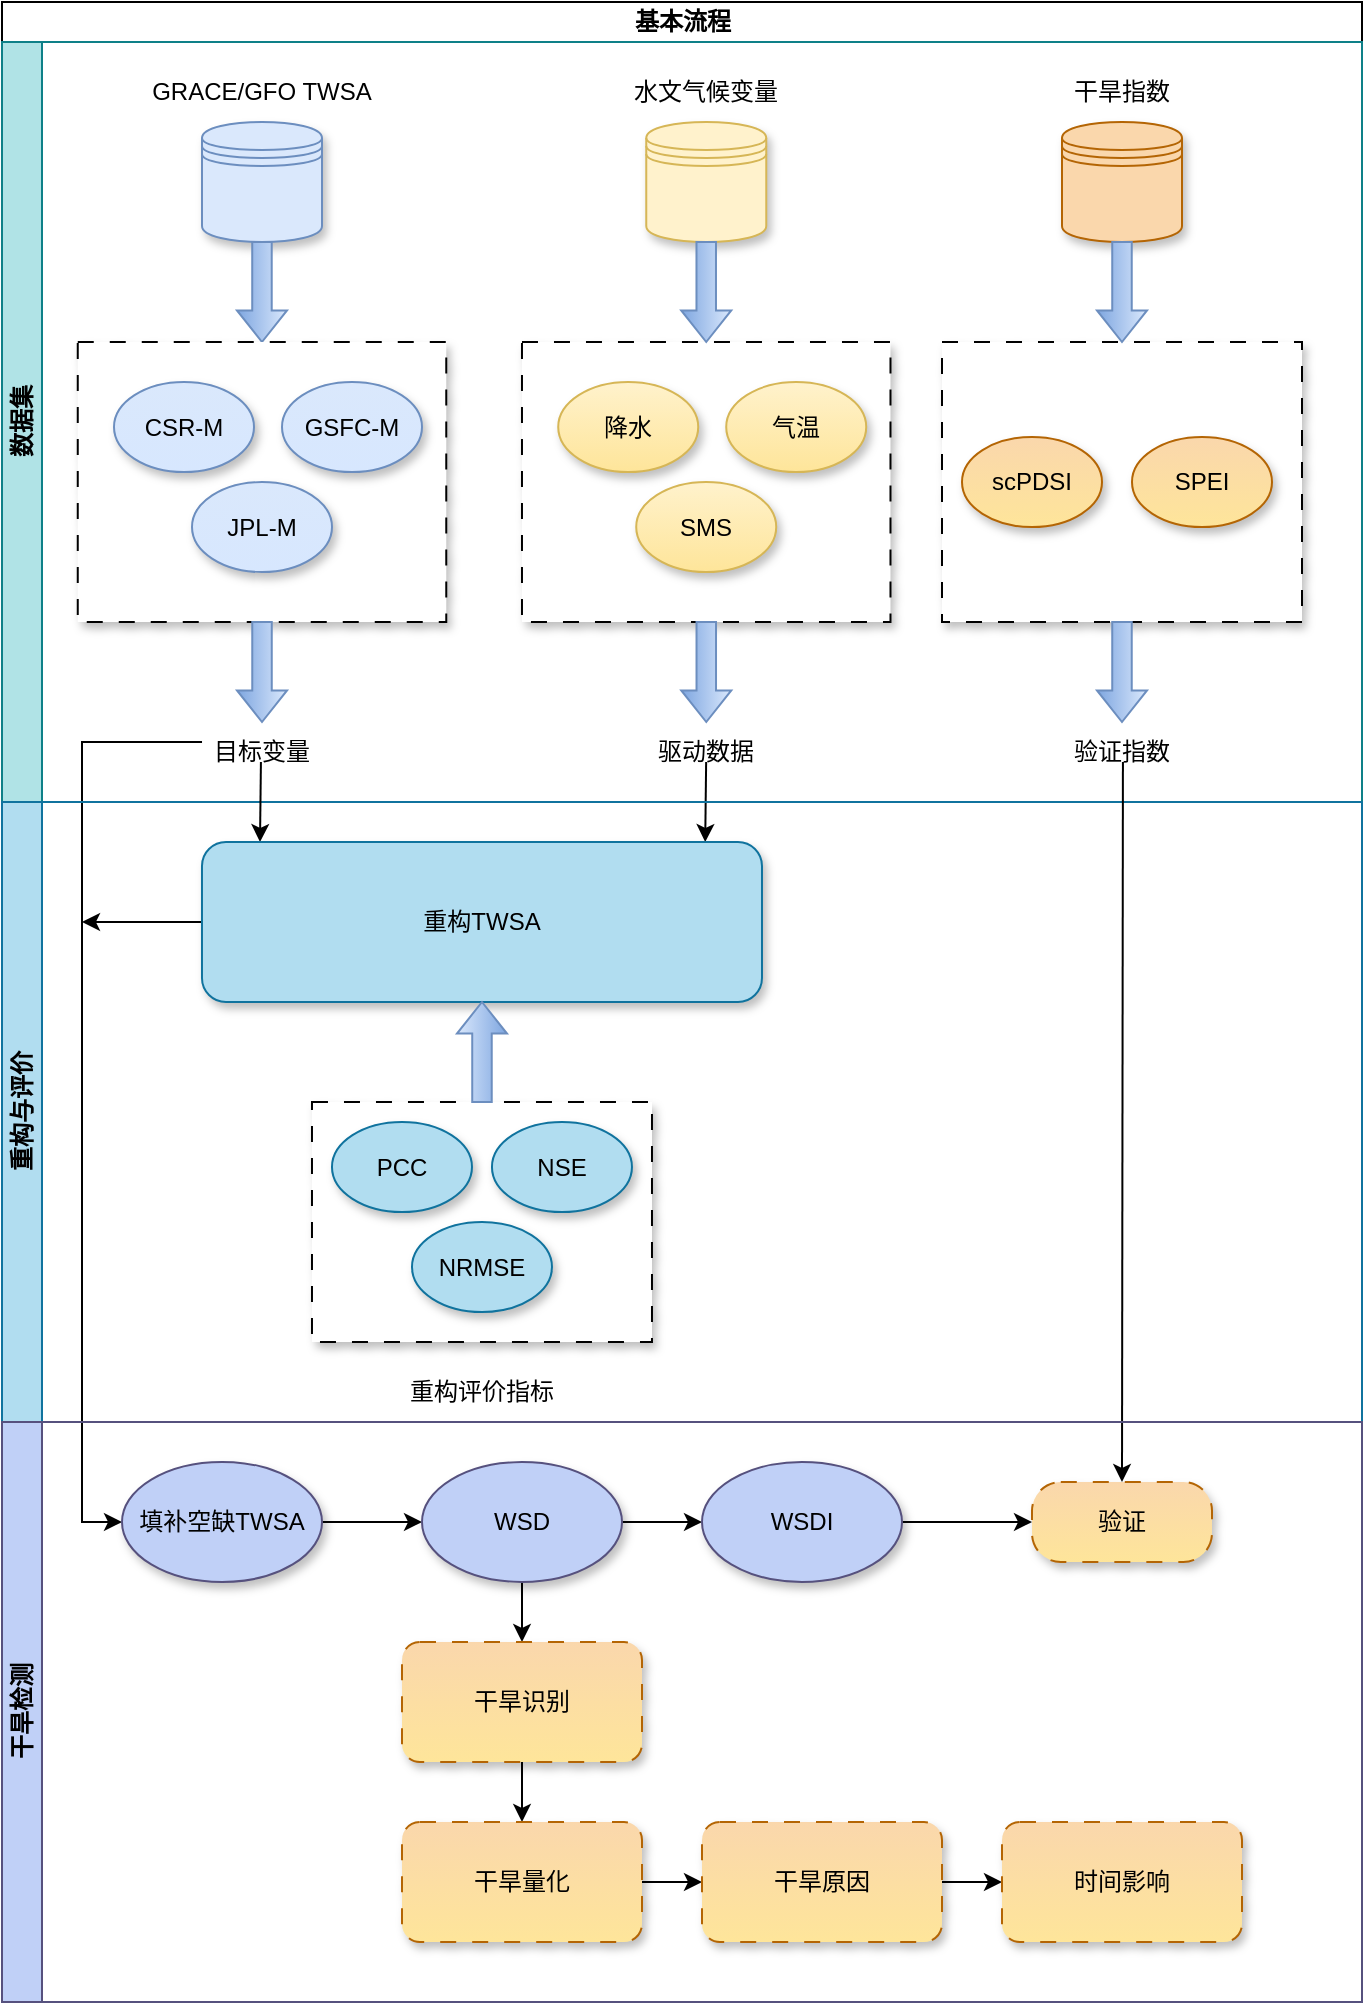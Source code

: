 <mxfile version="24.4.4" type="github">
  <diagram name="第 1 页" id="4D73sQxTLWBu-hPYvA0C">
    <mxGraphModel dx="1135" dy="739" grid="1" gridSize="10" guides="1" tooltips="1" connect="1" arrows="1" fold="1" page="1" pageScale="1" pageWidth="827" pageHeight="1169" math="0" shadow="0">
      <root>
        <mxCell id="0" />
        <mxCell id="1" parent="0" />
        <mxCell id="Z6pAk5ewVCMAX08WyuHA-3" value="基本流程" style="swimlane;childLayout=stackLayout;resizeParent=1;resizeParentMax=0;horizontal=1;startSize=20;horizontalStack=0;html=1;" parent="1" vertex="1">
          <mxGeometry x="40" y="20" width="680" height="1000" as="geometry">
            <mxRectangle x="114" y="80" width="70" height="30" as="alternateBounds" />
          </mxGeometry>
        </mxCell>
        <mxCell id="Z6pAk5ewVCMAX08WyuHA-4" value="数据集" style="swimlane;startSize=20;horizontal=0;html=1;swimlaneFillColor=none;fillColor=#b0e3e6;strokeColor=#0e8088;" parent="Z6pAk5ewVCMAX08WyuHA-3" vertex="1">
          <mxGeometry y="20" width="680" height="380" as="geometry">
            <mxRectangle y="20" width="580" height="30" as="alternateBounds" />
          </mxGeometry>
        </mxCell>
        <mxCell id="Z6pAk5ewVCMAX08WyuHA-7" value="" style="shape=datastore;whiteSpace=wrap;html=1;fillColor=#dae8fc;strokeColor=#6c8ebf;shadow=1;" parent="Z6pAk5ewVCMAX08WyuHA-4" vertex="1">
          <mxGeometry x="100" y="40" width="60" height="60" as="geometry" />
        </mxCell>
        <mxCell id="Z6pAk5ewVCMAX08WyuHA-8" value="GRACE/GFO TWSA" style="text;html=1;align=center;verticalAlign=middle;whiteSpace=wrap;rounded=0;" parent="Z6pAk5ewVCMAX08WyuHA-4" vertex="1">
          <mxGeometry x="60" y="10" width="140" height="30" as="geometry" />
        </mxCell>
        <mxCell id="Z6pAk5ewVCMAX08WyuHA-9" value="" style="shape=datastore;whiteSpace=wrap;html=1;fillColor=#fff2cc;strokeColor=#d6b656;shadow=1;" parent="Z6pAk5ewVCMAX08WyuHA-4" vertex="1">
          <mxGeometry x="322.13" y="40" width="60" height="60" as="geometry" />
        </mxCell>
        <mxCell id="Z6pAk5ewVCMAX08WyuHA-10" value="水文气候变量" style="text;html=1;align=center;verticalAlign=middle;whiteSpace=wrap;rounded=0;" parent="Z6pAk5ewVCMAX08WyuHA-4" vertex="1">
          <mxGeometry x="274.13" y="10" width="156" height="30" as="geometry" />
        </mxCell>
        <mxCell id="Z6pAk5ewVCMAX08WyuHA-16" value="" style="shape=datastore;whiteSpace=wrap;html=1;fillColor=#fad7ac;strokeColor=#b46504;shadow=1;" parent="Z6pAk5ewVCMAX08WyuHA-4" vertex="1">
          <mxGeometry x="530" y="40" width="60" height="60" as="geometry" />
        </mxCell>
        <mxCell id="Z6pAk5ewVCMAX08WyuHA-17" value="干旱指数" style="text;html=1;align=center;verticalAlign=middle;whiteSpace=wrap;rounded=0;" parent="Z6pAk5ewVCMAX08WyuHA-4" vertex="1">
          <mxGeometry x="515" y="10" width="90" height="30" as="geometry" />
        </mxCell>
        <mxCell id="Z6pAk5ewVCMAX08WyuHA-23" value="" style="html=1;shadow=0;dashed=0;align=center;verticalAlign=middle;shape=mxgraph.arrows2.arrow;dy=0.61;dx=15.76;direction=south;notch=0;fillColor=#dae8fc;strokeColor=#6c8ebf;gradientColor=#7ea6e0;" parent="Z6pAk5ewVCMAX08WyuHA-4" vertex="1">
          <mxGeometry x="117.48" y="100" width="25.01" height="50" as="geometry" />
        </mxCell>
        <mxCell id="Z6pAk5ewVCMAX08WyuHA-27" value="" style="rounded=0;whiteSpace=wrap;html=1;arcSize=15;glass=0;dashed=1;dashPattern=8 8;shadow=1;" parent="Z6pAk5ewVCMAX08WyuHA-4" vertex="1">
          <mxGeometry x="37.88" y="150" width="184.25" height="140" as="geometry" />
        </mxCell>
        <mxCell id="Z6pAk5ewVCMAX08WyuHA-28" value="CSR-M" style="ellipse;whiteSpace=wrap;html=1;fillColor=#dae8fc;gradientColor=#d7e7fe;strokeColor=#6c8ebf;align=center;verticalAlign=middle;fontFamily=Helvetica;fontSize=12;fontColor=default;shadow=1;" parent="Z6pAk5ewVCMAX08WyuHA-4" vertex="1">
          <mxGeometry x="56" y="170" width="70" height="45" as="geometry" />
        </mxCell>
        <mxCell id="Z6pAk5ewVCMAX08WyuHA-30" value="GSFC-M" style="ellipse;whiteSpace=wrap;html=1;fillColor=#dae8fc;gradientColor=#d7e7fe;strokeColor=#6c8ebf;shadow=1;" parent="Z6pAk5ewVCMAX08WyuHA-4" vertex="1">
          <mxGeometry x="140" y="170" width="70" height="45" as="geometry" />
        </mxCell>
        <mxCell id="Z6pAk5ewVCMAX08WyuHA-29" value="JPL-M" style="ellipse;whiteSpace=wrap;html=1;gradientColor=#d7e7fe;fillColor=#dae8fc;strokeColor=#6c8ebf;align=center;verticalAlign=middle;fontFamily=Helvetica;fontSize=12;fontColor=default;shadow=1;" parent="Z6pAk5ewVCMAX08WyuHA-4" vertex="1">
          <mxGeometry x="95" y="220" width="70" height="45" as="geometry" />
        </mxCell>
        <mxCell id="Z6pAk5ewVCMAX08WyuHA-31" value="" style="rounded=0;whiteSpace=wrap;html=1;arcSize=15;glass=0;dashed=1;dashPattern=8 8;shadow=1;" parent="Z6pAk5ewVCMAX08WyuHA-4" vertex="1">
          <mxGeometry x="259.99" y="150" width="184.25" height="140" as="geometry" />
        </mxCell>
        <mxCell id="Z6pAk5ewVCMAX08WyuHA-32" value="降水" style="ellipse;whiteSpace=wrap;html=1;fillColor=#fff2cc;gradientColor=#fee59a;strokeColor=#d6b656;align=center;verticalAlign=middle;fontFamily=Helvetica;fontSize=12;shadow=1;fontColor=default;" parent="Z6pAk5ewVCMAX08WyuHA-4" vertex="1">
          <mxGeometry x="278.11" y="170" width="70" height="45" as="geometry" />
        </mxCell>
        <mxCell id="Z6pAk5ewVCMAX08WyuHA-33" value="气温" style="ellipse;whiteSpace=wrap;html=1;fillColor=#fff2cc;gradientColor=#fee59a;strokeColor=#d6b656;shadow=1;align=center;verticalAlign=middle;fontFamily=Helvetica;fontSize=12;fontColor=default;" parent="Z6pAk5ewVCMAX08WyuHA-4" vertex="1">
          <mxGeometry x="362.11" y="170" width="70" height="45" as="geometry" />
        </mxCell>
        <mxCell id="Z6pAk5ewVCMAX08WyuHA-34" value="SMS" style="ellipse;whiteSpace=wrap;html=1;gradientColor=#fee59a;fillColor=#fff2cc;strokeColor=#d6b656;align=center;verticalAlign=middle;fontFamily=Helvetica;fontSize=12;fontColor=default;shadow=1;" parent="Z6pAk5ewVCMAX08WyuHA-4" vertex="1">
          <mxGeometry x="317.11" y="220" width="70" height="45" as="geometry" />
        </mxCell>
        <mxCell id="Z6pAk5ewVCMAX08WyuHA-35" value="" style="rounded=0;whiteSpace=wrap;html=1;arcSize=15;glass=0;dashed=1;dashPattern=8 8;shadow=1;" parent="Z6pAk5ewVCMAX08WyuHA-4" vertex="1">
          <mxGeometry x="470" y="150" width="180" height="140" as="geometry" />
        </mxCell>
        <mxCell id="Z6pAk5ewVCMAX08WyuHA-36" value="scPDSI" style="ellipse;whiteSpace=wrap;html=1;fillColor=#fad7ac;gradientColor=#fee59a;strokeColor=#b46504;align=center;verticalAlign=middle;fontFamily=Helvetica;fontSize=12;shadow=1;fontColor=default;" parent="Z6pAk5ewVCMAX08WyuHA-4" vertex="1">
          <mxGeometry x="480" y="197.5" width="70" height="45" as="geometry" />
        </mxCell>
        <mxCell id="Z6pAk5ewVCMAX08WyuHA-38" value="SPEI" style="ellipse;whiteSpace=wrap;html=1;gradientColor=#fee59a;fillColor=#fad7ac;strokeColor=#b46504;align=center;verticalAlign=middle;fontFamily=Helvetica;fontSize=12;fontColor=default;shadow=1;" parent="Z6pAk5ewVCMAX08WyuHA-4" vertex="1">
          <mxGeometry x="565" y="197.5" width="70" height="45" as="geometry" />
        </mxCell>
        <mxCell id="nnERBlBITR4Uu4Shh4OL-2" value="" style="html=1;shadow=0;dashed=0;align=center;verticalAlign=middle;shape=mxgraph.arrows2.arrow;dy=0.61;dx=15.76;direction=south;notch=0;fillColor=#dae8fc;strokeColor=#6c8ebf;gradientColor=#7ea6e0;" vertex="1" parent="Z6pAk5ewVCMAX08WyuHA-4">
          <mxGeometry x="339.61" y="100" width="25.01" height="50" as="geometry" />
        </mxCell>
        <mxCell id="nnERBlBITR4Uu4Shh4OL-3" value="" style="html=1;shadow=0;dashed=0;align=center;verticalAlign=middle;shape=mxgraph.arrows2.arrow;dy=0.61;dx=15.76;direction=south;notch=0;fillColor=#dae8fc;strokeColor=#6c8ebf;gradientColor=#7ea6e0;" vertex="1" parent="Z6pAk5ewVCMAX08WyuHA-4">
          <mxGeometry x="547.49" y="100" width="25.01" height="50" as="geometry" />
        </mxCell>
        <mxCell id="nnERBlBITR4Uu4Shh4OL-4" value="" style="html=1;shadow=0;dashed=0;align=center;verticalAlign=middle;shape=mxgraph.arrows2.arrow;dy=0.61;dx=15.76;direction=south;notch=0;fillColor=#dae8fc;strokeColor=#6c8ebf;gradientColor=#7ea6e0;" vertex="1" parent="Z6pAk5ewVCMAX08WyuHA-4">
          <mxGeometry x="117.5" y="290" width="25.01" height="50" as="geometry" />
        </mxCell>
        <mxCell id="nnERBlBITR4Uu4Shh4OL-5" value="" style="html=1;shadow=0;dashed=0;align=center;verticalAlign=middle;shape=mxgraph.arrows2.arrow;dy=0.61;dx=15.76;direction=south;notch=0;fillColor=#dae8fc;strokeColor=#6c8ebf;gradientColor=#7ea6e0;" vertex="1" parent="Z6pAk5ewVCMAX08WyuHA-4">
          <mxGeometry x="339.63" y="290" width="25.01" height="50" as="geometry" />
        </mxCell>
        <mxCell id="nnERBlBITR4Uu4Shh4OL-6" value="" style="html=1;shadow=0;dashed=0;align=center;verticalAlign=middle;shape=mxgraph.arrows2.arrow;dy=0.61;dx=15.76;direction=south;notch=0;fillColor=#dae8fc;strokeColor=#6c8ebf;gradientColor=#7ea6e0;" vertex="1" parent="Z6pAk5ewVCMAX08WyuHA-4">
          <mxGeometry x="547.49" y="290" width="25.01" height="50" as="geometry" />
        </mxCell>
        <mxCell id="nnERBlBITR4Uu4Shh4OL-7" value="目标变量" style="text;html=1;align=center;verticalAlign=middle;whiteSpace=wrap;rounded=0;" vertex="1" parent="Z6pAk5ewVCMAX08WyuHA-4">
          <mxGeometry x="100.01" y="340" width="60" height="30" as="geometry" />
        </mxCell>
        <mxCell id="nnERBlBITR4Uu4Shh4OL-8" value="驱动数据" style="text;html=1;align=center;verticalAlign=middle;whiteSpace=wrap;rounded=0;" vertex="1" parent="Z6pAk5ewVCMAX08WyuHA-4">
          <mxGeometry x="322.14" y="340" width="60" height="30" as="geometry" />
        </mxCell>
        <mxCell id="nnERBlBITR4Uu4Shh4OL-9" value="验证指数" style="text;html=1;align=center;verticalAlign=middle;whiteSpace=wrap;rounded=0;" vertex="1" parent="Z6pAk5ewVCMAX08WyuHA-4">
          <mxGeometry x="530" y="340" width="60" height="30" as="geometry" />
        </mxCell>
        <mxCell id="nnERBlBITR4Uu4Shh4OL-21" value="" style="endArrow=classic;html=1;rounded=0;" edge="1" parent="Z6pAk5ewVCMAX08WyuHA-4">
          <mxGeometry width="50" height="50" relative="1" as="geometry">
            <mxPoint x="352.07" y="360" as="sourcePoint" />
            <mxPoint x="351.61" y="400" as="targetPoint" />
          </mxGeometry>
        </mxCell>
        <mxCell id="nnERBlBITR4Uu4Shh4OL-23" value="" style="endArrow=classic;html=1;rounded=0;entryX=0;entryY=0.5;entryDx=0;entryDy=0;" edge="1" parent="Z6pAk5ewVCMAX08WyuHA-4" target="nnERBlBITR4Uu4Shh4OL-26">
          <mxGeometry width="50" height="50" relative="1" as="geometry">
            <mxPoint x="100.01" y="350" as="sourcePoint" />
            <mxPoint x="80" y="710" as="targetPoint" />
            <Array as="points">
              <mxPoint x="40" y="350" />
              <mxPoint x="40" y="740" />
            </Array>
          </mxGeometry>
        </mxCell>
        <mxCell id="Z6pAk5ewVCMAX08WyuHA-39" value="重构与评价" style="swimlane;startSize=20;horizontal=0;html=1;swimlaneFillColor=none;fillColor=#b1ddf0;strokeColor=#10739e;rounded=0;arcSize=0;shadow=0;" parent="Z6pAk5ewVCMAX08WyuHA-3" vertex="1">
          <mxGeometry y="400" width="680" height="310" as="geometry" />
        </mxCell>
        <mxCell id="nnERBlBITR4Uu4Shh4OL-10" value="" style="endArrow=classic;html=1;rounded=0;" edge="1" parent="Z6pAk5ewVCMAX08WyuHA-39">
          <mxGeometry width="50" height="50" relative="1" as="geometry">
            <mxPoint x="129.46" y="-20" as="sourcePoint" />
            <mxPoint x="129" y="20" as="targetPoint" />
          </mxGeometry>
        </mxCell>
        <mxCell id="nnERBlBITR4Uu4Shh4OL-12" value="" style="endArrow=classic;html=1;rounded=0;entryX=0.5;entryY=0;entryDx=0;entryDy=0;" edge="1" parent="Z6pAk5ewVCMAX08WyuHA-39" target="nnERBlBITR4Uu4Shh4OL-13">
          <mxGeometry width="50" height="50" relative="1" as="geometry">
            <mxPoint x="560.46" y="-20" as="sourcePoint" />
            <mxPoint x="560" y="280" as="targetPoint" />
          </mxGeometry>
        </mxCell>
        <mxCell id="nnERBlBITR4Uu4Shh4OL-24" style="edgeStyle=orthogonalEdgeStyle;rounded=0;orthogonalLoop=1;jettySize=auto;html=1;exitX=0;exitY=0.5;exitDx=0;exitDy=0;" edge="1" parent="Z6pAk5ewVCMAX08WyuHA-39" source="nnERBlBITR4Uu4Shh4OL-15">
          <mxGeometry relative="1" as="geometry">
            <mxPoint x="40" y="60" as="targetPoint" />
          </mxGeometry>
        </mxCell>
        <mxCell id="nnERBlBITR4Uu4Shh4OL-15" value="重构TWSA" style="rounded=1;whiteSpace=wrap;html=1;shadow=1;glass=0;fillColor=#b1ddf0;strokeColor=#10739e;" vertex="1" parent="Z6pAk5ewVCMAX08WyuHA-39">
          <mxGeometry x="99.99" y="20" width="280" height="80" as="geometry" />
        </mxCell>
        <mxCell id="nnERBlBITR4Uu4Shh4OL-16" value="" style="rounded=0;whiteSpace=wrap;html=1;arcSize=15;glass=0;dashed=1;dashPattern=8 8;shadow=1;" vertex="1" parent="Z6pAk5ewVCMAX08WyuHA-39">
          <mxGeometry x="154.99" y="150" width="170" height="120" as="geometry" />
        </mxCell>
        <mxCell id="nnERBlBITR4Uu4Shh4OL-17" value="PCC" style="ellipse;whiteSpace=wrap;html=1;fillColor=#b1ddf0;strokeColor=#10739e;align=center;verticalAlign=middle;fontFamily=Helvetica;fontSize=12;shadow=1;" vertex="1" parent="Z6pAk5ewVCMAX08WyuHA-39">
          <mxGeometry x="164.99" y="160" width="70" height="45" as="geometry" />
        </mxCell>
        <mxCell id="nnERBlBITR4Uu4Shh4OL-18" value="NSE" style="ellipse;whiteSpace=wrap;html=1;fillColor=#b1ddf0;strokeColor=#10739e;shadow=1;align=center;verticalAlign=middle;fontFamily=Helvetica;fontSize=12;" vertex="1" parent="Z6pAk5ewVCMAX08WyuHA-39">
          <mxGeometry x="244.98" y="160" width="70" height="45" as="geometry" />
        </mxCell>
        <mxCell id="nnERBlBITR4Uu4Shh4OL-19" value="NRMSE" style="ellipse;whiteSpace=wrap;html=1;fillColor=#b1ddf0;strokeColor=#10739e;align=center;verticalAlign=middle;fontFamily=Helvetica;fontSize=12;shadow=1;" vertex="1" parent="Z6pAk5ewVCMAX08WyuHA-39">
          <mxGeometry x="204.99" y="210" width="70" height="45" as="geometry" />
        </mxCell>
        <mxCell id="nnERBlBITR4Uu4Shh4OL-22" value="" style="html=1;shadow=0;dashed=0;align=center;verticalAlign=middle;shape=mxgraph.arrows2.arrow;dy=0.61;dx=15.76;direction=north;notch=0;fillColor=#dae8fc;strokeColor=#6c8ebf;gradientColor=#7ea6e0;" vertex="1" parent="Z6pAk5ewVCMAX08WyuHA-39">
          <mxGeometry x="227.49" y="100" width="25.01" height="50" as="geometry" />
        </mxCell>
        <mxCell id="nnERBlBITR4Uu4Shh4OL-32" value="重构评价指标" style="text;html=1;align=center;verticalAlign=middle;whiteSpace=wrap;rounded=0;" vertex="1" parent="Z6pAk5ewVCMAX08WyuHA-39">
          <mxGeometry x="194.99" y="280" width="90" height="30" as="geometry" />
        </mxCell>
        <mxCell id="Z6pAk5ewVCMAX08WyuHA-6" value="干旱检测" style="swimlane;startSize=20;horizontal=0;html=1;fillColor=#c0d0f7;strokeColor=#56517e;swimlaneLine=1;" parent="Z6pAk5ewVCMAX08WyuHA-3" vertex="1">
          <mxGeometry y="710" width="680" height="290" as="geometry" />
        </mxCell>
        <mxCell id="nnERBlBITR4Uu4Shh4OL-13" value="验证" style="rounded=1;whiteSpace=wrap;html=1;arcSize=36;shadow=1;dashed=1;dashPattern=8 8;strokeColor=#b46504;align=center;verticalAlign=middle;fontFamily=Helvetica;fontSize=12;fontColor=default;fontStyle=0;fillColor=#fad7ac;gradientColor=#fee59a;" vertex="1" parent="Z6pAk5ewVCMAX08WyuHA-6">
          <mxGeometry x="515" y="30" width="90" height="40" as="geometry" />
        </mxCell>
        <mxCell id="nnERBlBITR4Uu4Shh4OL-30" style="edgeStyle=orthogonalEdgeStyle;rounded=0;orthogonalLoop=1;jettySize=auto;html=1;exitX=1;exitY=0.5;exitDx=0;exitDy=0;entryX=0;entryY=0.5;entryDx=0;entryDy=0;" edge="1" parent="Z6pAk5ewVCMAX08WyuHA-6" source="nnERBlBITR4Uu4Shh4OL-26" target="nnERBlBITR4Uu4Shh4OL-29">
          <mxGeometry relative="1" as="geometry" />
        </mxCell>
        <mxCell id="nnERBlBITR4Uu4Shh4OL-26" value="填补空缺TWSA" style="ellipse;whiteSpace=wrap;html=1;fillColor=#c0d0f7;strokeColor=#56517e;align=center;verticalAlign=middle;fontFamily=Helvetica;fontSize=12;shadow=1;fontStyle=0;fontColor=default;" vertex="1" parent="Z6pAk5ewVCMAX08WyuHA-6">
          <mxGeometry x="60" y="20" width="100" height="60" as="geometry" />
        </mxCell>
        <mxCell id="nnERBlBITR4Uu4Shh4OL-35" value="" style="edgeStyle=orthogonalEdgeStyle;rounded=0;orthogonalLoop=1;jettySize=auto;html=1;" edge="1" parent="Z6pAk5ewVCMAX08WyuHA-6" source="nnERBlBITR4Uu4Shh4OL-29" target="nnERBlBITR4Uu4Shh4OL-34">
          <mxGeometry relative="1" as="geometry" />
        </mxCell>
        <mxCell id="nnERBlBITR4Uu4Shh4OL-44" value="" style="edgeStyle=orthogonalEdgeStyle;rounded=0;orthogonalLoop=1;jettySize=auto;html=1;" edge="1" parent="Z6pAk5ewVCMAX08WyuHA-6" source="nnERBlBITR4Uu4Shh4OL-29" target="nnERBlBITR4Uu4Shh4OL-43">
          <mxGeometry relative="1" as="geometry" />
        </mxCell>
        <mxCell id="nnERBlBITR4Uu4Shh4OL-29" value="WSD" style="ellipse;whiteSpace=wrap;html=1;fillColor=#c0d0f7;strokeColor=#56517e;align=center;verticalAlign=middle;fontFamily=Helvetica;fontSize=12;shadow=1;fontColor=default;fontStyle=0;" vertex="1" parent="Z6pAk5ewVCMAX08WyuHA-6">
          <mxGeometry x="210" y="20" width="100" height="60" as="geometry" />
        </mxCell>
        <mxCell id="nnERBlBITR4Uu4Shh4OL-47" value="" style="edgeStyle=orthogonalEdgeStyle;rounded=0;orthogonalLoop=1;jettySize=auto;html=1;" edge="1" parent="Z6pAk5ewVCMAX08WyuHA-6" source="nnERBlBITR4Uu4Shh4OL-34" target="nnERBlBITR4Uu4Shh4OL-13">
          <mxGeometry relative="1" as="geometry" />
        </mxCell>
        <mxCell id="nnERBlBITR4Uu4Shh4OL-34" value="WSDI" style="ellipse;whiteSpace=wrap;html=1;fillColor=#c0d0f7;strokeColor=#56517e;align=center;verticalAlign=middle;fontFamily=Helvetica;fontSize=12;shadow=1;fontColor=default;fontStyle=0;" vertex="1" parent="Z6pAk5ewVCMAX08WyuHA-6">
          <mxGeometry x="350" y="20" width="100" height="60" as="geometry" />
        </mxCell>
        <mxCell id="nnERBlBITR4Uu4Shh4OL-46" value="" style="edgeStyle=orthogonalEdgeStyle;rounded=0;orthogonalLoop=1;jettySize=auto;html=1;" edge="1" parent="Z6pAk5ewVCMAX08WyuHA-6" source="nnERBlBITR4Uu4Shh4OL-43" target="nnERBlBITR4Uu4Shh4OL-45">
          <mxGeometry relative="1" as="geometry" />
        </mxCell>
        <mxCell id="nnERBlBITR4Uu4Shh4OL-43" value="干旱识别" style="rounded=1;whiteSpace=wrap;html=1;fillColor=#fad7ac;strokeColor=#b46504;shadow=1;fontStyle=0;dashed=1;dashPattern=8 8;align=center;verticalAlign=middle;fontFamily=Helvetica;fontSize=12;fontColor=default;gradientColor=#fee59a;" vertex="1" parent="Z6pAk5ewVCMAX08WyuHA-6">
          <mxGeometry x="200" y="110" width="120" height="60" as="geometry" />
        </mxCell>
        <mxCell id="nnERBlBITR4Uu4Shh4OL-49" value="" style="edgeStyle=orthogonalEdgeStyle;rounded=0;orthogonalLoop=1;jettySize=auto;html=1;" edge="1" parent="Z6pAk5ewVCMAX08WyuHA-6" source="nnERBlBITR4Uu4Shh4OL-45" target="nnERBlBITR4Uu4Shh4OL-48">
          <mxGeometry relative="1" as="geometry" />
        </mxCell>
        <mxCell id="nnERBlBITR4Uu4Shh4OL-45" value="干旱量化" style="rounded=1;whiteSpace=wrap;html=1;fillColor=#fad7ac;strokeColor=#b46504;shadow=1;fontStyle=0;dashed=1;align=center;verticalAlign=middle;fontFamily=Helvetica;fontSize=12;fontColor=default;gradientColor=#fee59a;dashPattern=8 8;" vertex="1" parent="Z6pAk5ewVCMAX08WyuHA-6">
          <mxGeometry x="200" y="200" width="120" height="60" as="geometry" />
        </mxCell>
        <mxCell id="nnERBlBITR4Uu4Shh4OL-51" value="" style="edgeStyle=orthogonalEdgeStyle;rounded=0;orthogonalLoop=1;jettySize=auto;html=1;" edge="1" parent="Z6pAk5ewVCMAX08WyuHA-6" source="nnERBlBITR4Uu4Shh4OL-48" target="nnERBlBITR4Uu4Shh4OL-50">
          <mxGeometry relative="1" as="geometry" />
        </mxCell>
        <mxCell id="nnERBlBITR4Uu4Shh4OL-48" value="干旱原因" style="rounded=1;whiteSpace=wrap;html=1;fillColor=#fad7ac;strokeColor=#b46504;shadow=1;fontStyle=0;dashed=1;gradientColor=#fee59a;dashPattern=8 8;" vertex="1" parent="Z6pAk5ewVCMAX08WyuHA-6">
          <mxGeometry x="350" y="200" width="120" height="60" as="geometry" />
        </mxCell>
        <mxCell id="nnERBlBITR4Uu4Shh4OL-50" value="时间影响" style="rounded=1;whiteSpace=wrap;html=1;fillColor=#fad7ac;strokeColor=#b46504;shadow=1;fontStyle=0;dashed=1;gradientColor=#fee59a;dashPattern=8 8;" vertex="1" parent="Z6pAk5ewVCMAX08WyuHA-6">
          <mxGeometry x="500" y="200" width="120" height="60" as="geometry" />
        </mxCell>
      </root>
    </mxGraphModel>
  </diagram>
</mxfile>
